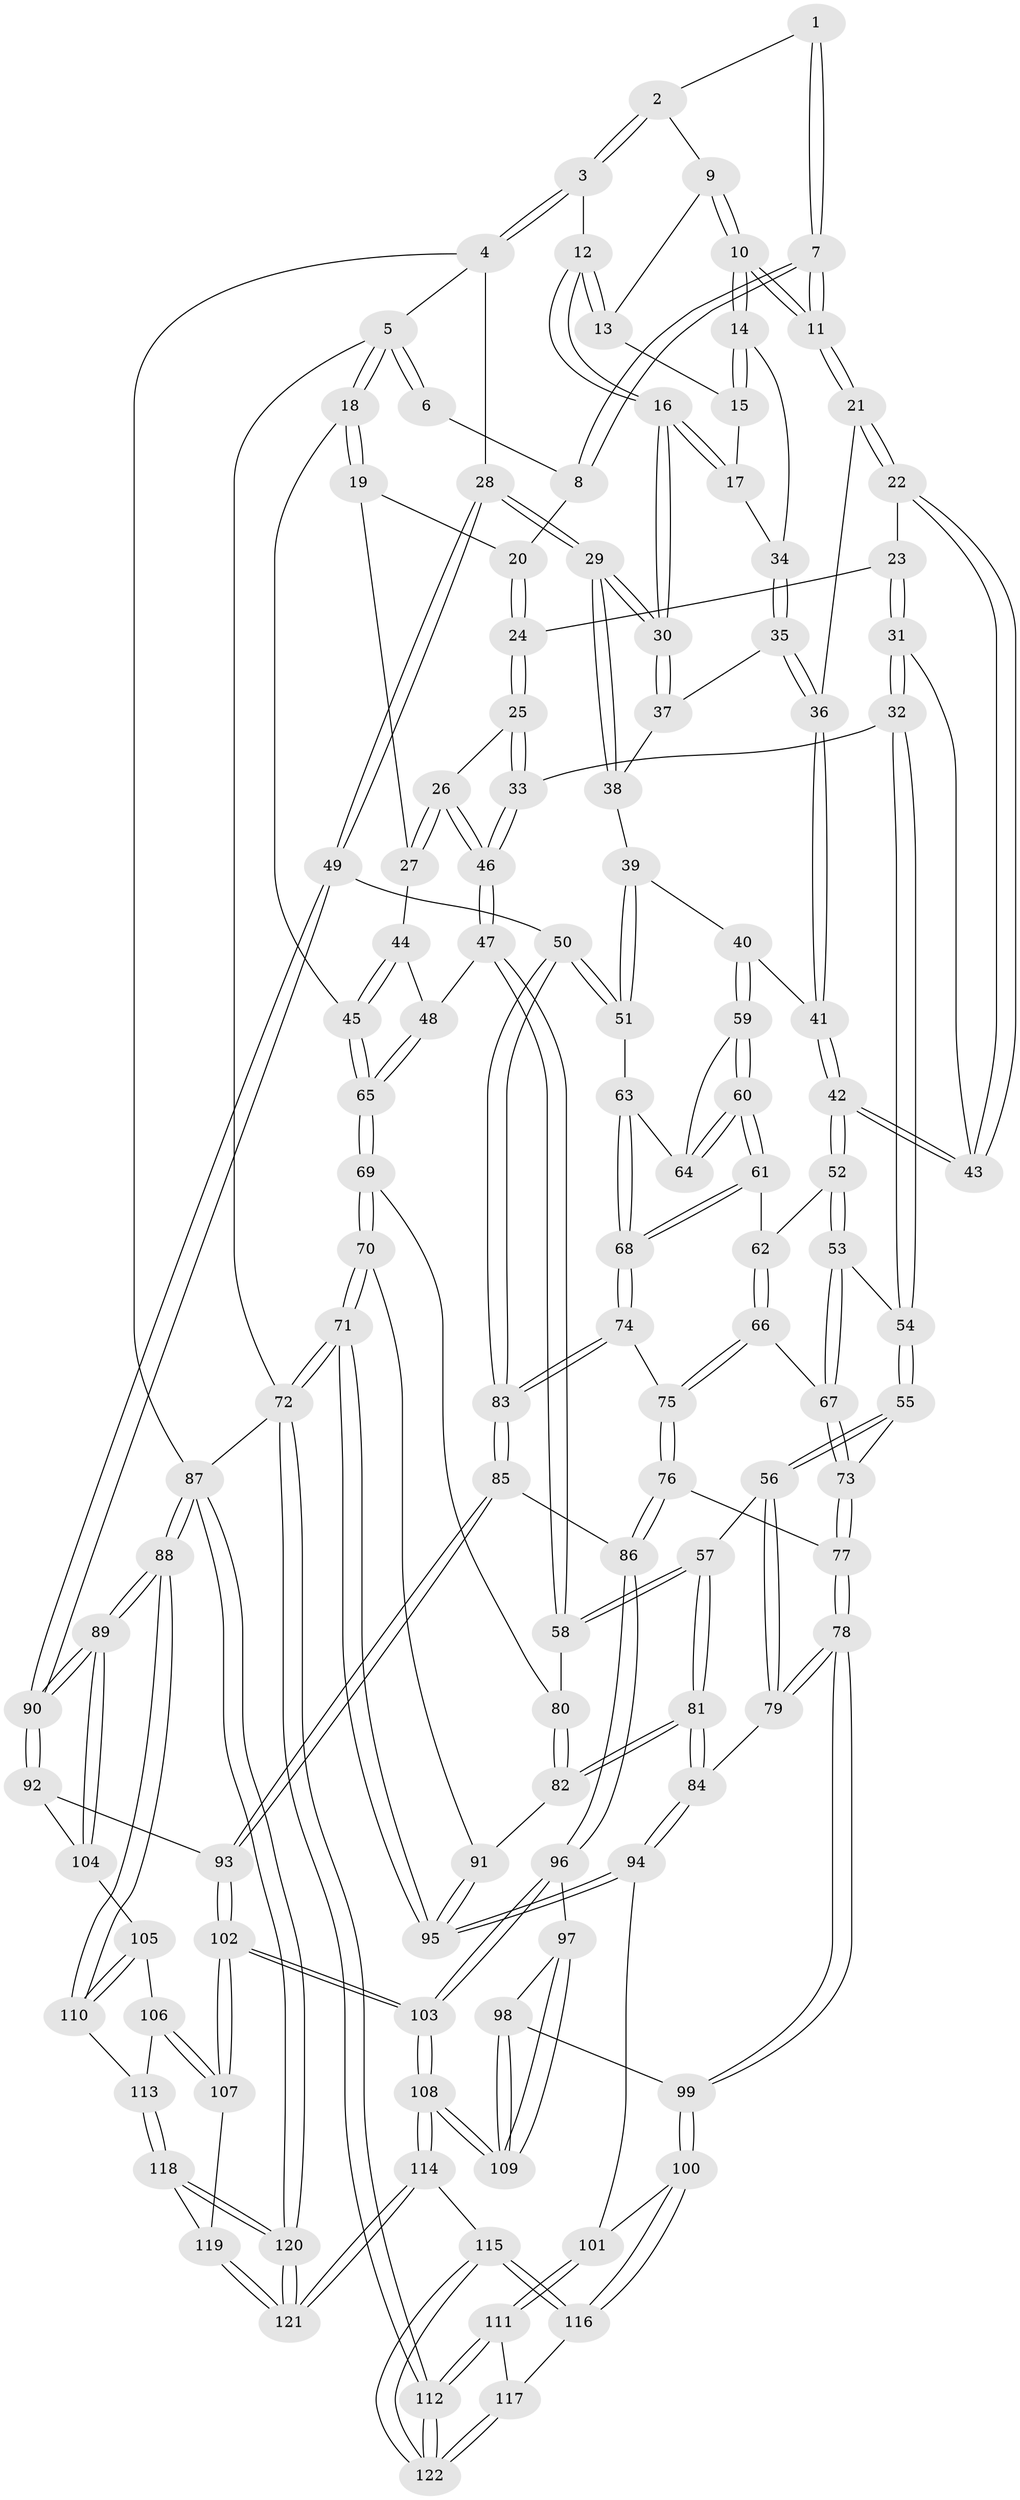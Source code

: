 // Generated by graph-tools (version 1.1) at 2025/50/03/09/25 03:50:58]
// undirected, 122 vertices, 302 edges
graph export_dot {
graph [start="1"]
  node [color=gray90,style=filled];
  1 [pos="+0.594262471376473+0"];
  2 [pos="+0.8966225569265566+0"];
  3 [pos="+1+0"];
  4 [pos="+1+0"];
  5 [pos="+0+0"];
  6 [pos="+0.35420622509470123+0"];
  7 [pos="+0.6152395612643917+0.18046363792190617"];
  8 [pos="+0.3481586375436422+0.01479908357966021"];
  9 [pos="+0.8708724256107203+0"];
  10 [pos="+0.6326161100023712+0.18433729524648104"];
  11 [pos="+0.621048154597622+0.18824686800968363"];
  12 [pos="+0.9282530092743355+0.19609440843426024"];
  13 [pos="+0.8342642582749679+0.11559783112887455"];
  14 [pos="+0.6798573958205645+0.18810737609057046"];
  15 [pos="+0.824151971466245+0.12767287089058155"];
  16 [pos="+0.9478177278351064+0.24435510182443385"];
  17 [pos="+0.8245464559824391+0.23858271482515794"];
  18 [pos="+0+0"];
  19 [pos="+0.07392975963764642+0.13867278405576544"];
  20 [pos="+0.3407142724165894+0.031138864583874534"];
  21 [pos="+0.6088973509939423+0.22260711472213457"];
  22 [pos="+0.5729986774374695+0.2802931851475165"];
  23 [pos="+0.3369326243379079+0.13475141151278586"];
  24 [pos="+0.33434008471534543+0.1303985387394885"];
  25 [pos="+0.2085334606345272+0.2751805085001257"];
  26 [pos="+0.18127597764312348+0.2857908432088908"];
  27 [pos="+0.1477046622922401+0.2793463235073784"];
  28 [pos="+1+0.40750274909695944"];
  29 [pos="+1+0.3361977273253305"];
  30 [pos="+1+0.28920089467048493"];
  31 [pos="+0.4139340637655211+0.34883900803044987"];
  32 [pos="+0.4124913460730133+0.35088343844787556"];
  33 [pos="+0.37130158533621177+0.35935156218141323"];
  34 [pos="+0.7993871384992559+0.2544323445023244"];
  35 [pos="+0.7993348001992118+0.2551814987194081"];
  36 [pos="+0.7495738882380918+0.32535756327775484"];
  37 [pos="+0.8285820742010749+0.313860769422499"];
  38 [pos="+0.8213467147455129+0.349542996528852"];
  39 [pos="+0.8007245948884656+0.37945194980327035"];
  40 [pos="+0.7624640052954293+0.3960583452788848"];
  41 [pos="+0.7600295042291284+0.3948690180551528"];
  42 [pos="+0.6267968466572272+0.4097414192586741"];
  43 [pos="+0.5715354573962015+0.2841164818123612"];
  44 [pos="+0.12071792087563303+0.3013463218607815"];
  45 [pos="+0+0.2537310527538054"];
  46 [pos="+0.2386338880309713+0.4791512429583052"];
  47 [pos="+0.2271788242229877+0.5203271236477502"];
  48 [pos="+0.055295218540671244+0.4147693186267051"];
  49 [pos="+1+0.4505878080522522"];
  50 [pos="+1+0.4672299534196881"];
  51 [pos="+1+0.46637694704953425"];
  52 [pos="+0.6265216012112631+0.41077287314391553"];
  53 [pos="+0.4896852558167567+0.49258608553755295"];
  54 [pos="+0.4520386312218332+0.4950588079808008"];
  55 [pos="+0.42697910959215435+0.5345987689962723"];
  56 [pos="+0.3354534511315897+0.5791149412725345"];
  57 [pos="+0.25213067657322136+0.5682502789855359"];
  58 [pos="+0.22988475652329346+0.5361721133218301"];
  59 [pos="+0.7638213683049404+0.39990546845648617"];
  60 [pos="+0.7521331465690911+0.5232576401480755"];
  61 [pos="+0.7407123856238724+0.5435641535053581"];
  62 [pos="+0.6435000981122507+0.47872325155698714"];
  63 [pos="+0.8857961971964723+0.4898376728491126"];
  64 [pos="+0.846834006930177+0.4793280725365467"];
  65 [pos="+0+0.4938418461566429"];
  66 [pos="+0.5988106630725974+0.5665459982243106"];
  67 [pos="+0.583117582118301+0.561952255151115"];
  68 [pos="+0.7576365654194164+0.6256037738747864"];
  69 [pos="+0+0.5412954540605668"];
  70 [pos="+0+0.738370048989255"];
  71 [pos="+0+1"];
  72 [pos="+0+1"];
  73 [pos="+0.4879876445632459+0.6061772387069534"];
  74 [pos="+0.7572826731615969+0.6333474371036256"];
  75 [pos="+0.6130364569445215+0.6016524238974312"];
  76 [pos="+0.5338184115505182+0.7199751976380548"];
  77 [pos="+0.5285292412355918+0.7213372477235149"];
  78 [pos="+0.4748133763753445+0.7675978463032298"];
  79 [pos="+0.4155465789799973+0.7295821844703345"];
  80 [pos="+0.005953396026809554+0.5867756923845449"];
  81 [pos="+0.2013610076975768+0.7127600477112389"];
  82 [pos="+0.11791014032430581+0.7149276354358505"];
  83 [pos="+0.7892117405127075+0.7000966819975274"];
  84 [pos="+0.22914766892579655+0.768816948737663"];
  85 [pos="+0.787218607951369+0.7276389860323421"];
  86 [pos="+0.6676130427489168+0.7556629964546381"];
  87 [pos="+1+1"];
  88 [pos="+1+1"];
  89 [pos="+1+0.9597780108814228"];
  90 [pos="+1+0.6525864210031408"];
  91 [pos="+0.10260359323347715+0.7275293191440393"];
  92 [pos="+0.9001472479924058+0.7786739431210953"];
  93 [pos="+0.7937083839143192+0.7382830098932698"];
  94 [pos="+0.2311479652863203+0.8117265448761598"];
  95 [pos="+0.01691181180141399+0.9005170741012206"];
  96 [pos="+0.6337749763131646+0.8507758326650162"];
  97 [pos="+0.6258177582676346+0.8548489487371891"];
  98 [pos="+0.5128973852578884+0.8430888900928842"];
  99 [pos="+0.4698555056923113+0.8166628028492088"];
  100 [pos="+0.45750441680954584+0.8333516458088556"];
  101 [pos="+0.23397800492683896+0.8167369656404201"];
  102 [pos="+0.7730522201015637+0.8890093151197532"];
  103 [pos="+0.7361168879464957+0.9365576098745022"];
  104 [pos="+0.9288098831867955+0.8419260517938075"];
  105 [pos="+0.9284531174283138+0.8442641109735275"];
  106 [pos="+0.8473803422392776+0.9051450259268294"];
  107 [pos="+0.8074350919886782+0.9025642524272041"];
  108 [pos="+0.6570612632432047+1"];
  109 [pos="+0.5971045600095902+0.9569576277787"];
  110 [pos="+0.928684574492301+0.9054936665450821"];
  111 [pos="+0.2627974055432717+0.9433590641110204"];
  112 [pos="+0.06859354604844282+1"];
  113 [pos="+0.9055888692497289+0.9240725892411288"];
  114 [pos="+0.6512123494803878+1"];
  115 [pos="+0.5554422962989728+1"];
  116 [pos="+0.4384838683431475+0.8825153069824513"];
  117 [pos="+0.3595699711158951+0.9210438393669341"];
  118 [pos="+0.8982132380842415+0.9608513773463591"];
  119 [pos="+0.8440015841564471+0.944448830483209"];
  120 [pos="+0.951906975588744+1"];
  121 [pos="+0.9277149537654293+1"];
  122 [pos="+0.48166958152814743+1"];
  1 -- 2;
  1 -- 7;
  1 -- 7;
  2 -- 3;
  2 -- 3;
  2 -- 9;
  3 -- 4;
  3 -- 4;
  3 -- 12;
  4 -- 5;
  4 -- 28;
  4 -- 87;
  5 -- 6;
  5 -- 6;
  5 -- 18;
  5 -- 18;
  5 -- 72;
  6 -- 8;
  7 -- 8;
  7 -- 8;
  7 -- 11;
  7 -- 11;
  8 -- 20;
  9 -- 10;
  9 -- 10;
  9 -- 13;
  10 -- 11;
  10 -- 11;
  10 -- 14;
  10 -- 14;
  11 -- 21;
  11 -- 21;
  12 -- 13;
  12 -- 13;
  12 -- 16;
  12 -- 16;
  13 -- 15;
  14 -- 15;
  14 -- 15;
  14 -- 34;
  15 -- 17;
  16 -- 17;
  16 -- 17;
  16 -- 30;
  16 -- 30;
  17 -- 34;
  18 -- 19;
  18 -- 19;
  18 -- 45;
  19 -- 20;
  19 -- 27;
  20 -- 24;
  20 -- 24;
  21 -- 22;
  21 -- 22;
  21 -- 36;
  22 -- 23;
  22 -- 43;
  22 -- 43;
  23 -- 24;
  23 -- 31;
  23 -- 31;
  24 -- 25;
  24 -- 25;
  25 -- 26;
  25 -- 33;
  25 -- 33;
  26 -- 27;
  26 -- 27;
  26 -- 46;
  26 -- 46;
  27 -- 44;
  28 -- 29;
  28 -- 29;
  28 -- 49;
  28 -- 49;
  29 -- 30;
  29 -- 30;
  29 -- 38;
  29 -- 38;
  30 -- 37;
  30 -- 37;
  31 -- 32;
  31 -- 32;
  31 -- 43;
  32 -- 33;
  32 -- 54;
  32 -- 54;
  33 -- 46;
  33 -- 46;
  34 -- 35;
  34 -- 35;
  35 -- 36;
  35 -- 36;
  35 -- 37;
  36 -- 41;
  36 -- 41;
  37 -- 38;
  38 -- 39;
  39 -- 40;
  39 -- 51;
  39 -- 51;
  40 -- 41;
  40 -- 59;
  40 -- 59;
  41 -- 42;
  41 -- 42;
  42 -- 43;
  42 -- 43;
  42 -- 52;
  42 -- 52;
  44 -- 45;
  44 -- 45;
  44 -- 48;
  45 -- 65;
  45 -- 65;
  46 -- 47;
  46 -- 47;
  47 -- 48;
  47 -- 58;
  47 -- 58;
  48 -- 65;
  48 -- 65;
  49 -- 50;
  49 -- 90;
  49 -- 90;
  50 -- 51;
  50 -- 51;
  50 -- 83;
  50 -- 83;
  51 -- 63;
  52 -- 53;
  52 -- 53;
  52 -- 62;
  53 -- 54;
  53 -- 67;
  53 -- 67;
  54 -- 55;
  54 -- 55;
  55 -- 56;
  55 -- 56;
  55 -- 73;
  56 -- 57;
  56 -- 79;
  56 -- 79;
  57 -- 58;
  57 -- 58;
  57 -- 81;
  57 -- 81;
  58 -- 80;
  59 -- 60;
  59 -- 60;
  59 -- 64;
  60 -- 61;
  60 -- 61;
  60 -- 64;
  60 -- 64;
  61 -- 62;
  61 -- 68;
  61 -- 68;
  62 -- 66;
  62 -- 66;
  63 -- 64;
  63 -- 68;
  63 -- 68;
  65 -- 69;
  65 -- 69;
  66 -- 67;
  66 -- 75;
  66 -- 75;
  67 -- 73;
  67 -- 73;
  68 -- 74;
  68 -- 74;
  69 -- 70;
  69 -- 70;
  69 -- 80;
  70 -- 71;
  70 -- 71;
  70 -- 91;
  71 -- 72;
  71 -- 72;
  71 -- 95;
  71 -- 95;
  72 -- 112;
  72 -- 112;
  72 -- 87;
  73 -- 77;
  73 -- 77;
  74 -- 75;
  74 -- 83;
  74 -- 83;
  75 -- 76;
  75 -- 76;
  76 -- 77;
  76 -- 86;
  76 -- 86;
  77 -- 78;
  77 -- 78;
  78 -- 79;
  78 -- 79;
  78 -- 99;
  78 -- 99;
  79 -- 84;
  80 -- 82;
  80 -- 82;
  81 -- 82;
  81 -- 82;
  81 -- 84;
  81 -- 84;
  82 -- 91;
  83 -- 85;
  83 -- 85;
  84 -- 94;
  84 -- 94;
  85 -- 86;
  85 -- 93;
  85 -- 93;
  86 -- 96;
  86 -- 96;
  87 -- 88;
  87 -- 88;
  87 -- 120;
  87 -- 120;
  88 -- 89;
  88 -- 89;
  88 -- 110;
  88 -- 110;
  89 -- 90;
  89 -- 90;
  89 -- 104;
  89 -- 104;
  90 -- 92;
  90 -- 92;
  91 -- 95;
  91 -- 95;
  92 -- 93;
  92 -- 104;
  93 -- 102;
  93 -- 102;
  94 -- 95;
  94 -- 95;
  94 -- 101;
  96 -- 97;
  96 -- 103;
  96 -- 103;
  97 -- 98;
  97 -- 109;
  97 -- 109;
  98 -- 99;
  98 -- 109;
  98 -- 109;
  99 -- 100;
  99 -- 100;
  100 -- 101;
  100 -- 116;
  100 -- 116;
  101 -- 111;
  101 -- 111;
  102 -- 103;
  102 -- 103;
  102 -- 107;
  102 -- 107;
  103 -- 108;
  103 -- 108;
  104 -- 105;
  105 -- 106;
  105 -- 110;
  105 -- 110;
  106 -- 107;
  106 -- 107;
  106 -- 113;
  107 -- 119;
  108 -- 109;
  108 -- 109;
  108 -- 114;
  108 -- 114;
  110 -- 113;
  111 -- 112;
  111 -- 112;
  111 -- 117;
  112 -- 122;
  112 -- 122;
  113 -- 118;
  113 -- 118;
  114 -- 115;
  114 -- 121;
  114 -- 121;
  115 -- 116;
  115 -- 116;
  115 -- 122;
  115 -- 122;
  116 -- 117;
  117 -- 122;
  117 -- 122;
  118 -- 119;
  118 -- 120;
  118 -- 120;
  119 -- 121;
  119 -- 121;
  120 -- 121;
  120 -- 121;
}
